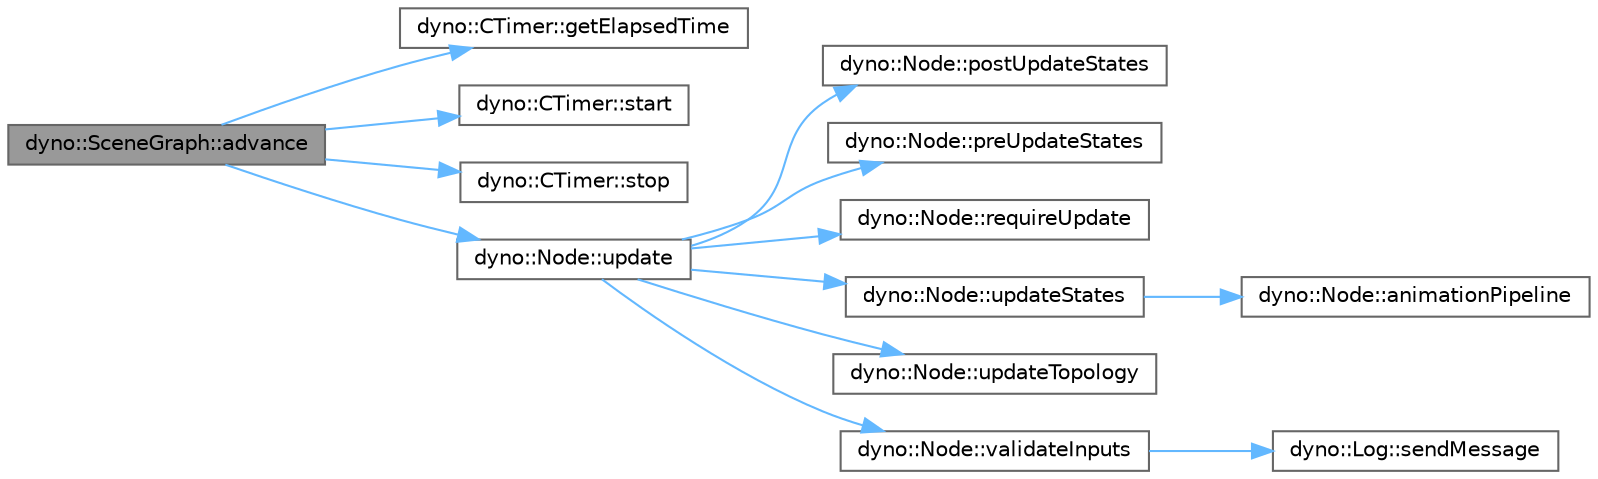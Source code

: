 digraph "dyno::SceneGraph::advance"
{
 // LATEX_PDF_SIZE
  bgcolor="transparent";
  edge [fontname=Helvetica,fontsize=10,labelfontname=Helvetica,labelfontsize=10];
  node [fontname=Helvetica,fontsize=10,shape=box,height=0.2,width=0.4];
  rankdir="LR";
  Node1 [id="Node000001",label="dyno::SceneGraph::advance",height=0.2,width=0.4,color="gray40", fillcolor="grey60", style="filled", fontcolor="black",tooltip=" "];
  Node1 -> Node2 [id="edge1_Node000001_Node000002",color="steelblue1",style="solid",tooltip=" "];
  Node2 [id="Node000002",label="dyno::CTimer::getElapsedTime",height=0.2,width=0.4,color="grey40", fillcolor="white", style="filled",URL="$classdyno_1_1_c_timer.html#a13da08e4cd79b310f227f63bb73e740a",tooltip="return the elapsed time in (ms)"];
  Node1 -> Node3 [id="edge2_Node000001_Node000003",color="steelblue1",style="solid",tooltip=" "];
  Node3 [id="Node000003",label="dyno::CTimer::start",height=0.2,width=0.4,color="grey40", fillcolor="white", style="filled",URL="$classdyno_1_1_c_timer.html#a1596c74f7329eca027d09ea10261f953",tooltip=" "];
  Node1 -> Node4 [id="edge3_Node000001_Node000004",color="steelblue1",style="solid",tooltip=" "];
  Node4 [id="Node000004",label="dyno::CTimer::stop",height=0.2,width=0.4,color="grey40", fillcolor="white", style="filled",URL="$classdyno_1_1_c_timer.html#a579753a6d885a8066fd5af3a017e4b8d",tooltip=" "];
  Node1 -> Node5 [id="edge4_Node000001_Node000005",color="steelblue1",style="solid",tooltip=" "];
  Node5 [id="Node000005",label="dyno::Node::update",height=0.2,width=0.4,color="grey40", fillcolor="white", style="filled",URL="$classdyno_1_1_node.html#a6f4134d96000c896365332f798da5318",tooltip="Called every time interval."];
  Node5 -> Node6 [id="edge5_Node000005_Node000006",color="steelblue1",style="solid",tooltip=" "];
  Node6 [id="Node000006",label="dyno::Node::postUpdateStates",height=0.2,width=0.4,color="grey40", fillcolor="white", style="filled",URL="$classdyno_1_1_node.html#ae07592f3b153eedbe5d2faa8b9cedbdc",tooltip=" "];
  Node5 -> Node7 [id="edge6_Node000005_Node000007",color="steelblue1",style="solid",tooltip=" "];
  Node7 [id="Node000007",label="dyno::Node::preUpdateStates",height=0.2,width=0.4,color="grey40", fillcolor="white", style="filled",URL="$classdyno_1_1_node.html#a78c03eea00535e75a4cbaf0e1442989b",tooltip=" "];
  Node5 -> Node8 [id="edge7_Node000005_Node000008",color="steelblue1",style="solid",tooltip=" "];
  Node8 [id="Node000008",label="dyno::Node::requireUpdate",height=0.2,width=0.4,color="grey40", fillcolor="white", style="filled",URL="$classdyno_1_1_node.html#a64f453ccf76663ec27ad2127ee3592ca",tooltip=" "];
  Node5 -> Node9 [id="edge8_Node000005_Node000009",color="steelblue1",style="solid",tooltip=" "];
  Node9 [id="Node000009",label="dyno::Node::updateStates",height=0.2,width=0.4,color="grey40", fillcolor="white", style="filled",URL="$classdyno_1_1_node.html#a4338663f7efbde6c56b506a8d89c896c",tooltip=" "];
  Node9 -> Node10 [id="edge9_Node000009_Node000010",color="steelblue1",style="solid",tooltip=" "];
  Node10 [id="Node000010",label="dyno::Node::animationPipeline",height=0.2,width=0.4,color="grey40", fillcolor="white", style="filled",URL="$classdyno_1_1_node.html#aba92798b2bb44a2afb84042ff83d753e",tooltip=" "];
  Node5 -> Node11 [id="edge10_Node000005_Node000011",color="steelblue1",style="solid",tooltip=" "];
  Node11 [id="Node000011",label="dyno::Node::updateTopology",height=0.2,width=0.4,color="grey40", fillcolor="white", style="filled",URL="$classdyno_1_1_node.html#a1e7f286fa69a74ca665e7149d61c4fd6",tooltip=" "];
  Node5 -> Node12 [id="edge11_Node000005_Node000012",color="steelblue1",style="solid",tooltip=" "];
  Node12 [id="Node000012",label="dyno::Node::validateInputs",height=0.2,width=0.4,color="grey40", fillcolor="white", style="filled",URL="$classdyno_1_1_node.html#abcad5713df037429dd4ee560bd086a86",tooltip=" "];
  Node12 -> Node13 [id="edge12_Node000012_Node000013",color="steelblue1",style="solid",tooltip=" "];
  Node13 [id="Node000013",label="dyno::Log::sendMessage",height=0.2,width=0.4,color="grey40", fillcolor="white", style="filled",URL="$classdyno_1_1_log.html#ade134ff996b87eb30b5cab64bc73ad28",tooltip="Add a new message to log."];
}
